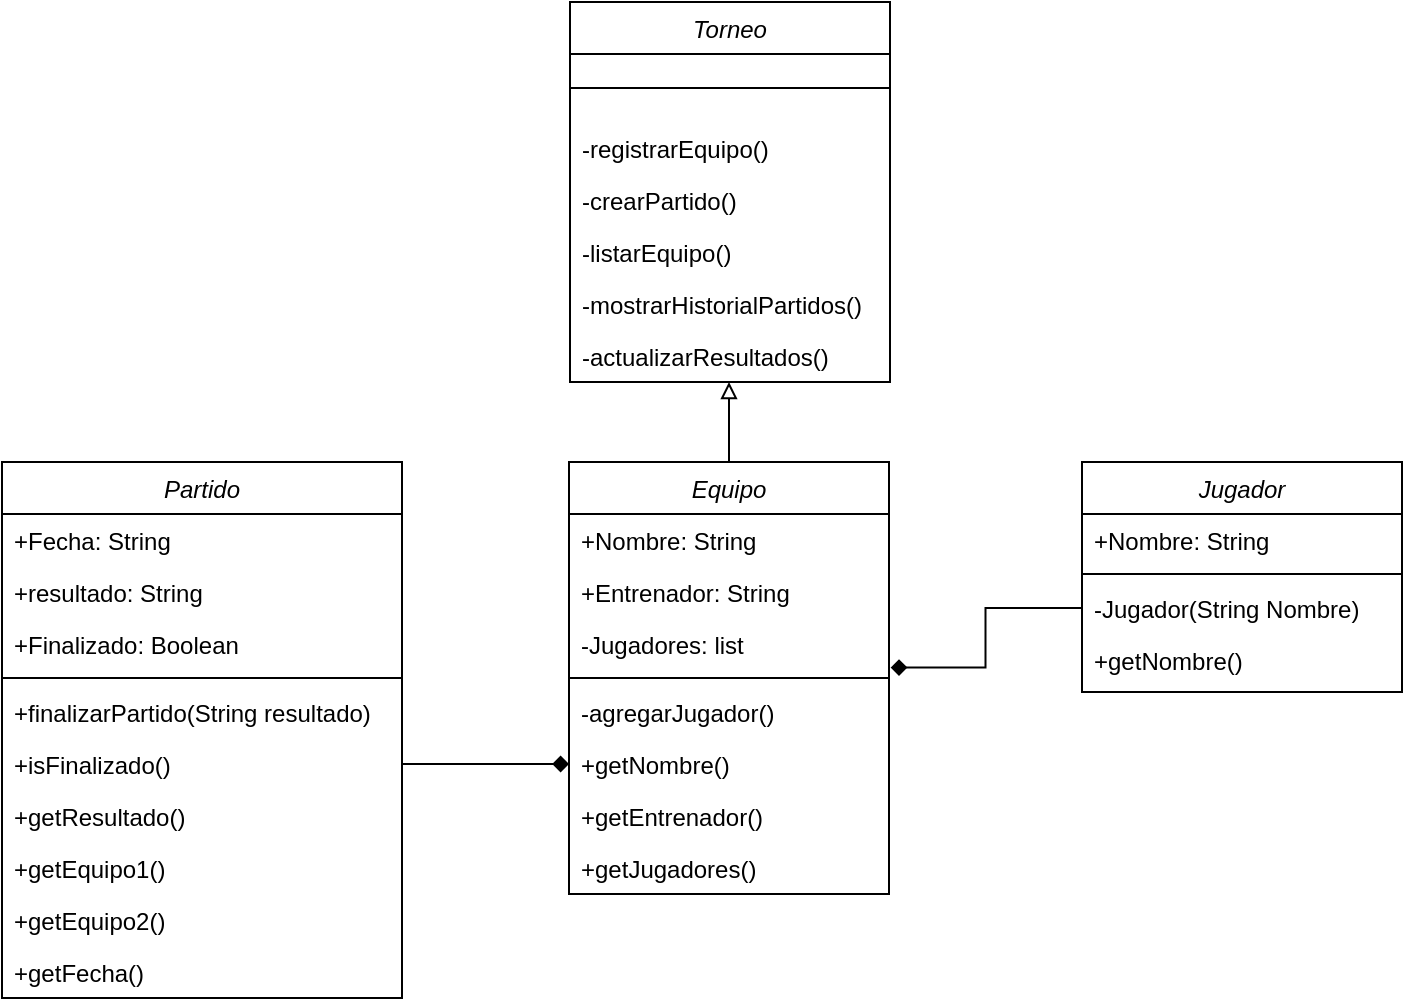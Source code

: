 <mxfile version="25.0.2">
  <diagram id="C5RBs43oDa-KdzZeNtuy" name="Page-1">
    <mxGraphModel dx="1050" dy="621" grid="0" gridSize="10" guides="1" tooltips="1" connect="1" arrows="1" fold="1" page="1" pageScale="1" pageWidth="827" pageHeight="1169" math="0" shadow="0">
      <root>
        <mxCell id="WIyWlLk6GJQsqaUBKTNV-0" />
        <mxCell id="WIyWlLk6GJQsqaUBKTNV-1" parent="WIyWlLk6GJQsqaUBKTNV-0" />
        <mxCell id="zkfFHV4jXpPFQw0GAbJ--0" value="Torneo" style="swimlane;fontStyle=2;align=center;verticalAlign=top;childLayout=stackLayout;horizontal=1;startSize=26;horizontalStack=0;resizeParent=1;resizeLast=0;collapsible=1;marginBottom=0;rounded=0;shadow=0;strokeWidth=1;" parent="WIyWlLk6GJQsqaUBKTNV-1" vertex="1">
          <mxGeometry x="334" y="30" width="160" height="190" as="geometry">
            <mxRectangle x="230" y="140" width="160" height="26" as="alternateBounds" />
          </mxGeometry>
        </mxCell>
        <mxCell id="zkfFHV4jXpPFQw0GAbJ--4" value="" style="line;html=1;strokeWidth=1;align=left;verticalAlign=middle;spacingTop=-1;spacingLeft=3;spacingRight=3;rotatable=0;labelPosition=right;points=[];portConstraint=eastwest;" parent="zkfFHV4jXpPFQw0GAbJ--0" vertex="1">
          <mxGeometry y="26" width="160" height="34" as="geometry" />
        </mxCell>
        <mxCell id="zkfFHV4jXpPFQw0GAbJ--5" value="-registrarEquipo()" style="text;align=left;verticalAlign=top;spacingLeft=4;spacingRight=4;overflow=hidden;rotatable=0;points=[[0,0.5],[1,0.5]];portConstraint=eastwest;" parent="zkfFHV4jXpPFQw0GAbJ--0" vertex="1">
          <mxGeometry y="60" width="160" height="26" as="geometry" />
        </mxCell>
        <mxCell id="0O5pOocracFD_9FWgW8w-31" value="-crearPartido()" style="text;align=left;verticalAlign=top;spacingLeft=4;spacingRight=4;overflow=hidden;rotatable=0;points=[[0,0.5],[1,0.5]];portConstraint=eastwest;" parent="zkfFHV4jXpPFQw0GAbJ--0" vertex="1">
          <mxGeometry y="86" width="160" height="26" as="geometry" />
        </mxCell>
        <mxCell id="0O5pOocracFD_9FWgW8w-32" value="-listarEquipo()" style="text;align=left;verticalAlign=top;spacingLeft=4;spacingRight=4;overflow=hidden;rotatable=0;points=[[0,0.5],[1,0.5]];portConstraint=eastwest;" parent="zkfFHV4jXpPFQw0GAbJ--0" vertex="1">
          <mxGeometry y="112" width="160" height="26" as="geometry" />
        </mxCell>
        <mxCell id="0O5pOocracFD_9FWgW8w-33" value="-mostrarHistorialPartidos()" style="text;align=left;verticalAlign=top;spacingLeft=4;spacingRight=4;overflow=hidden;rotatable=0;points=[[0,0.5],[1,0.5]];portConstraint=eastwest;" parent="zkfFHV4jXpPFQw0GAbJ--0" vertex="1">
          <mxGeometry y="138" width="160" height="26" as="geometry" />
        </mxCell>
        <mxCell id="0O5pOocracFD_9FWgW8w-34" value="-actualizarResultados()" style="text;align=left;verticalAlign=top;spacingLeft=4;spacingRight=4;overflow=hidden;rotatable=0;points=[[0,0.5],[1,0.5]];portConstraint=eastwest;" parent="zkfFHV4jXpPFQw0GAbJ--0" vertex="1">
          <mxGeometry y="164" width="160" height="26" as="geometry" />
        </mxCell>
        <mxCell id="UeeMyUR3PFGIT4PXl9_w-11" style="edgeStyle=orthogonalEdgeStyle;rounded=0;orthogonalLoop=1;jettySize=auto;html=1;endArrow=block;endFill=0;" edge="1" parent="WIyWlLk6GJQsqaUBKTNV-1" source="0O5pOocracFD_9FWgW8w-1">
          <mxGeometry relative="1" as="geometry">
            <mxPoint x="413.5" y="220" as="targetPoint" />
          </mxGeometry>
        </mxCell>
        <mxCell id="0O5pOocracFD_9FWgW8w-1" value="Equipo" style="swimlane;fontStyle=2;align=center;verticalAlign=top;childLayout=stackLayout;horizontal=1;startSize=26;horizontalStack=0;resizeParent=1;resizeLast=0;collapsible=1;marginBottom=0;rounded=0;shadow=0;strokeWidth=1;" parent="WIyWlLk6GJQsqaUBKTNV-1" vertex="1">
          <mxGeometry x="333.5" y="260" width="160" height="216" as="geometry">
            <mxRectangle x="230" y="140" width="160" height="26" as="alternateBounds" />
          </mxGeometry>
        </mxCell>
        <mxCell id="0O5pOocracFD_9FWgW8w-2" value="+Nombre: String" style="text;align=left;verticalAlign=top;spacingLeft=4;spacingRight=4;overflow=hidden;rotatable=0;points=[[0,0.5],[1,0.5]];portConstraint=eastwest;" parent="0O5pOocracFD_9FWgW8w-1" vertex="1">
          <mxGeometry y="26" width="160" height="26" as="geometry" />
        </mxCell>
        <mxCell id="0O5pOocracFD_9FWgW8w-3" value="+Entrenador: String" style="text;align=left;verticalAlign=top;spacingLeft=4;spacingRight=4;overflow=hidden;rotatable=0;points=[[0,0.5],[1,0.5]];portConstraint=eastwest;rounded=0;shadow=0;html=0;" parent="0O5pOocracFD_9FWgW8w-1" vertex="1">
          <mxGeometry y="52" width="160" height="26" as="geometry" />
        </mxCell>
        <mxCell id="0O5pOocracFD_9FWgW8w-4" value="-Jugadores: list" style="text;align=left;verticalAlign=top;spacingLeft=4;spacingRight=4;overflow=hidden;rotatable=0;points=[[0,0.5],[1,0.5]];portConstraint=eastwest;rounded=0;shadow=0;html=0;" parent="0O5pOocracFD_9FWgW8w-1" vertex="1">
          <mxGeometry y="78" width="160" height="26" as="geometry" />
        </mxCell>
        <mxCell id="0O5pOocracFD_9FWgW8w-5" value="" style="line;html=1;strokeWidth=1;align=left;verticalAlign=middle;spacingTop=-1;spacingLeft=3;spacingRight=3;rotatable=0;labelPosition=right;points=[];portConstraint=eastwest;" parent="0O5pOocracFD_9FWgW8w-1" vertex="1">
          <mxGeometry y="104" width="160" height="8" as="geometry" />
        </mxCell>
        <mxCell id="0O5pOocracFD_9FWgW8w-6" value="-agregarJugador()" style="text;align=left;verticalAlign=top;spacingLeft=4;spacingRight=4;overflow=hidden;rotatable=0;points=[[0,0.5],[1,0.5]];portConstraint=eastwest;" parent="0O5pOocracFD_9FWgW8w-1" vertex="1">
          <mxGeometry y="112" width="160" height="26" as="geometry" />
        </mxCell>
        <mxCell id="0O5pOocracFD_9FWgW8w-27" value="+getNombre()" style="text;align=left;verticalAlign=top;spacingLeft=4;spacingRight=4;overflow=hidden;rotatable=0;points=[[0,0.5],[1,0.5]];portConstraint=eastwest;" parent="0O5pOocracFD_9FWgW8w-1" vertex="1">
          <mxGeometry y="138" width="160" height="26" as="geometry" />
        </mxCell>
        <mxCell id="0O5pOocracFD_9FWgW8w-28" value="+getEntrenador()" style="text;align=left;verticalAlign=top;spacingLeft=4;spacingRight=4;overflow=hidden;rotatable=0;points=[[0,0.5],[1,0.5]];portConstraint=eastwest;" parent="0O5pOocracFD_9FWgW8w-1" vertex="1">
          <mxGeometry y="164" width="160" height="26" as="geometry" />
        </mxCell>
        <mxCell id="0O5pOocracFD_9FWgW8w-29" value="+getJugadores()" style="text;align=left;verticalAlign=top;spacingLeft=4;spacingRight=4;overflow=hidden;rotatable=0;points=[[0,0.5],[1,0.5]];portConstraint=eastwest;" parent="0O5pOocracFD_9FWgW8w-1" vertex="1">
          <mxGeometry y="190" width="160" height="26" as="geometry" />
        </mxCell>
        <mxCell id="0O5pOocracFD_9FWgW8w-7" value="Jugador" style="swimlane;fontStyle=2;align=center;verticalAlign=top;childLayout=stackLayout;horizontal=1;startSize=26;horizontalStack=0;resizeParent=1;resizeLast=0;collapsible=1;marginBottom=0;rounded=0;shadow=0;strokeWidth=1;" parent="WIyWlLk6GJQsqaUBKTNV-1" vertex="1">
          <mxGeometry x="590" y="260" width="160" height="115" as="geometry">
            <mxRectangle x="230" y="140" width="160" height="26" as="alternateBounds" />
          </mxGeometry>
        </mxCell>
        <mxCell id="0O5pOocracFD_9FWgW8w-8" value="+Nombre: String" style="text;align=left;verticalAlign=top;spacingLeft=4;spacingRight=4;overflow=hidden;rotatable=0;points=[[0,0.5],[1,0.5]];portConstraint=eastwest;" parent="0O5pOocracFD_9FWgW8w-7" vertex="1">
          <mxGeometry y="26" width="160" height="26" as="geometry" />
        </mxCell>
        <mxCell id="0O5pOocracFD_9FWgW8w-11" value="" style="line;html=1;strokeWidth=1;align=left;verticalAlign=middle;spacingTop=-1;spacingLeft=3;spacingRight=3;rotatable=0;labelPosition=right;points=[];portConstraint=eastwest;" parent="0O5pOocracFD_9FWgW8w-7" vertex="1">
          <mxGeometry y="52" width="160" height="8" as="geometry" />
        </mxCell>
        <mxCell id="0O5pOocracFD_9FWgW8w-12" value="-Jugador(String Nombre)" style="text;align=left;verticalAlign=top;spacingLeft=4;spacingRight=4;overflow=hidden;rotatable=0;points=[[0,0.5],[1,0.5]];portConstraint=eastwest;" parent="0O5pOocracFD_9FWgW8w-7" vertex="1">
          <mxGeometry y="60" width="160" height="26" as="geometry" />
        </mxCell>
        <mxCell id="0O5pOocracFD_9FWgW8w-30" value="+getNombre()" style="text;align=left;verticalAlign=top;spacingLeft=4;spacingRight=4;overflow=hidden;rotatable=0;points=[[0,0.5],[1,0.5]];portConstraint=eastwest;" parent="0O5pOocracFD_9FWgW8w-7" vertex="1">
          <mxGeometry y="86" width="160" height="26" as="geometry" />
        </mxCell>
        <mxCell id="0O5pOocracFD_9FWgW8w-13" value="Partido" style="swimlane;fontStyle=2;align=center;verticalAlign=top;childLayout=stackLayout;horizontal=1;startSize=26;horizontalStack=0;resizeParent=1;resizeLast=0;collapsible=1;marginBottom=0;rounded=0;shadow=0;strokeWidth=1;" parent="WIyWlLk6GJQsqaUBKTNV-1" vertex="1">
          <mxGeometry x="50" y="260" width="200" height="268" as="geometry">
            <mxRectangle x="230" y="140" width="160" height="26" as="alternateBounds" />
          </mxGeometry>
        </mxCell>
        <mxCell id="0O5pOocracFD_9FWgW8w-14" value="+Fecha: String" style="text;align=left;verticalAlign=top;spacingLeft=4;spacingRight=4;overflow=hidden;rotatable=0;points=[[0,0.5],[1,0.5]];portConstraint=eastwest;" parent="0O5pOocracFD_9FWgW8w-13" vertex="1">
          <mxGeometry y="26" width="200" height="26" as="geometry" />
        </mxCell>
        <mxCell id="0O5pOocracFD_9FWgW8w-15" value="+resultado: String" style="text;align=left;verticalAlign=top;spacingLeft=4;spacingRight=4;overflow=hidden;rotatable=0;points=[[0,0.5],[1,0.5]];portConstraint=eastwest;rounded=0;shadow=0;html=0;" parent="0O5pOocracFD_9FWgW8w-13" vertex="1">
          <mxGeometry y="52" width="200" height="26" as="geometry" />
        </mxCell>
        <mxCell id="0O5pOocracFD_9FWgW8w-16" value="+Finalizado: Boolean" style="text;align=left;verticalAlign=top;spacingLeft=4;spacingRight=4;overflow=hidden;rotatable=0;points=[[0,0.5],[1,0.5]];portConstraint=eastwest;rounded=0;shadow=0;html=0;" parent="0O5pOocracFD_9FWgW8w-13" vertex="1">
          <mxGeometry y="78" width="200" height="26" as="geometry" />
        </mxCell>
        <mxCell id="0O5pOocracFD_9FWgW8w-17" value="" style="line;html=1;strokeWidth=1;align=left;verticalAlign=middle;spacingTop=-1;spacingLeft=3;spacingRight=3;rotatable=0;labelPosition=right;points=[];portConstraint=eastwest;" parent="0O5pOocracFD_9FWgW8w-13" vertex="1">
          <mxGeometry y="104" width="200" height="8" as="geometry" />
        </mxCell>
        <mxCell id="0O5pOocracFD_9FWgW8w-18" value="+finalizarPartido(String resultado)" style="text;align=left;verticalAlign=top;spacingLeft=4;spacingRight=4;overflow=hidden;rotatable=0;points=[[0,0.5],[1,0.5]];portConstraint=eastwest;" parent="0O5pOocracFD_9FWgW8w-13" vertex="1">
          <mxGeometry y="112" width="200" height="26" as="geometry" />
        </mxCell>
        <mxCell id="0O5pOocracFD_9FWgW8w-21" value="+isFinalizado()" style="text;align=left;verticalAlign=top;spacingLeft=4;spacingRight=4;overflow=hidden;rotatable=0;points=[[0,0.5],[1,0.5]];portConstraint=eastwest;" parent="0O5pOocracFD_9FWgW8w-13" vertex="1">
          <mxGeometry y="138" width="200" height="26" as="geometry" />
        </mxCell>
        <mxCell id="0O5pOocracFD_9FWgW8w-22" value="+getResultado()" style="text;align=left;verticalAlign=top;spacingLeft=4;spacingRight=4;overflow=hidden;rotatable=0;points=[[0,0.5],[1,0.5]];portConstraint=eastwest;" parent="0O5pOocracFD_9FWgW8w-13" vertex="1">
          <mxGeometry y="164" width="200" height="26" as="geometry" />
        </mxCell>
        <mxCell id="0O5pOocracFD_9FWgW8w-23" value="+getEquipo1()" style="text;align=left;verticalAlign=top;spacingLeft=4;spacingRight=4;overflow=hidden;rotatable=0;points=[[0,0.5],[1,0.5]];portConstraint=eastwest;" parent="0O5pOocracFD_9FWgW8w-13" vertex="1">
          <mxGeometry y="190" width="200" height="26" as="geometry" />
        </mxCell>
        <mxCell id="0O5pOocracFD_9FWgW8w-25" value="+getEquipo2()" style="text;align=left;verticalAlign=top;spacingLeft=4;spacingRight=4;overflow=hidden;rotatable=0;points=[[0,0.5],[1,0.5]];portConstraint=eastwest;" parent="0O5pOocracFD_9FWgW8w-13" vertex="1">
          <mxGeometry y="216" width="200" height="26" as="geometry" />
        </mxCell>
        <mxCell id="0O5pOocracFD_9FWgW8w-26" value="+getFecha()" style="text;align=left;verticalAlign=top;spacingLeft=4;spacingRight=4;overflow=hidden;rotatable=0;points=[[0,0.5],[1,0.5]];portConstraint=eastwest;" parent="0O5pOocracFD_9FWgW8w-13" vertex="1">
          <mxGeometry y="242" width="200" height="26" as="geometry" />
        </mxCell>
        <mxCell id="UeeMyUR3PFGIT4PXl9_w-5" style="edgeStyle=orthogonalEdgeStyle;rounded=0;orthogonalLoop=1;jettySize=auto;html=1;exitX=0;exitY=0.5;exitDx=0;exitDy=0;entryX=1.005;entryY=0.954;entryDx=0;entryDy=0;entryPerimeter=0;endArrow=diamond;endFill=1;" edge="1" parent="WIyWlLk6GJQsqaUBKTNV-1" source="0O5pOocracFD_9FWgW8w-12" target="0O5pOocracFD_9FWgW8w-4">
          <mxGeometry relative="1" as="geometry" />
        </mxCell>
        <mxCell id="UeeMyUR3PFGIT4PXl9_w-9" style="edgeStyle=orthogonalEdgeStyle;rounded=0;orthogonalLoop=1;jettySize=auto;html=1;exitX=1;exitY=0.5;exitDx=0;exitDy=0;entryX=0;entryY=0.5;entryDx=0;entryDy=0;endArrow=diamond;endFill=1;" edge="1" parent="WIyWlLk6GJQsqaUBKTNV-1" source="0O5pOocracFD_9FWgW8w-21" target="0O5pOocracFD_9FWgW8w-27">
          <mxGeometry relative="1" as="geometry" />
        </mxCell>
      </root>
    </mxGraphModel>
  </diagram>
</mxfile>

